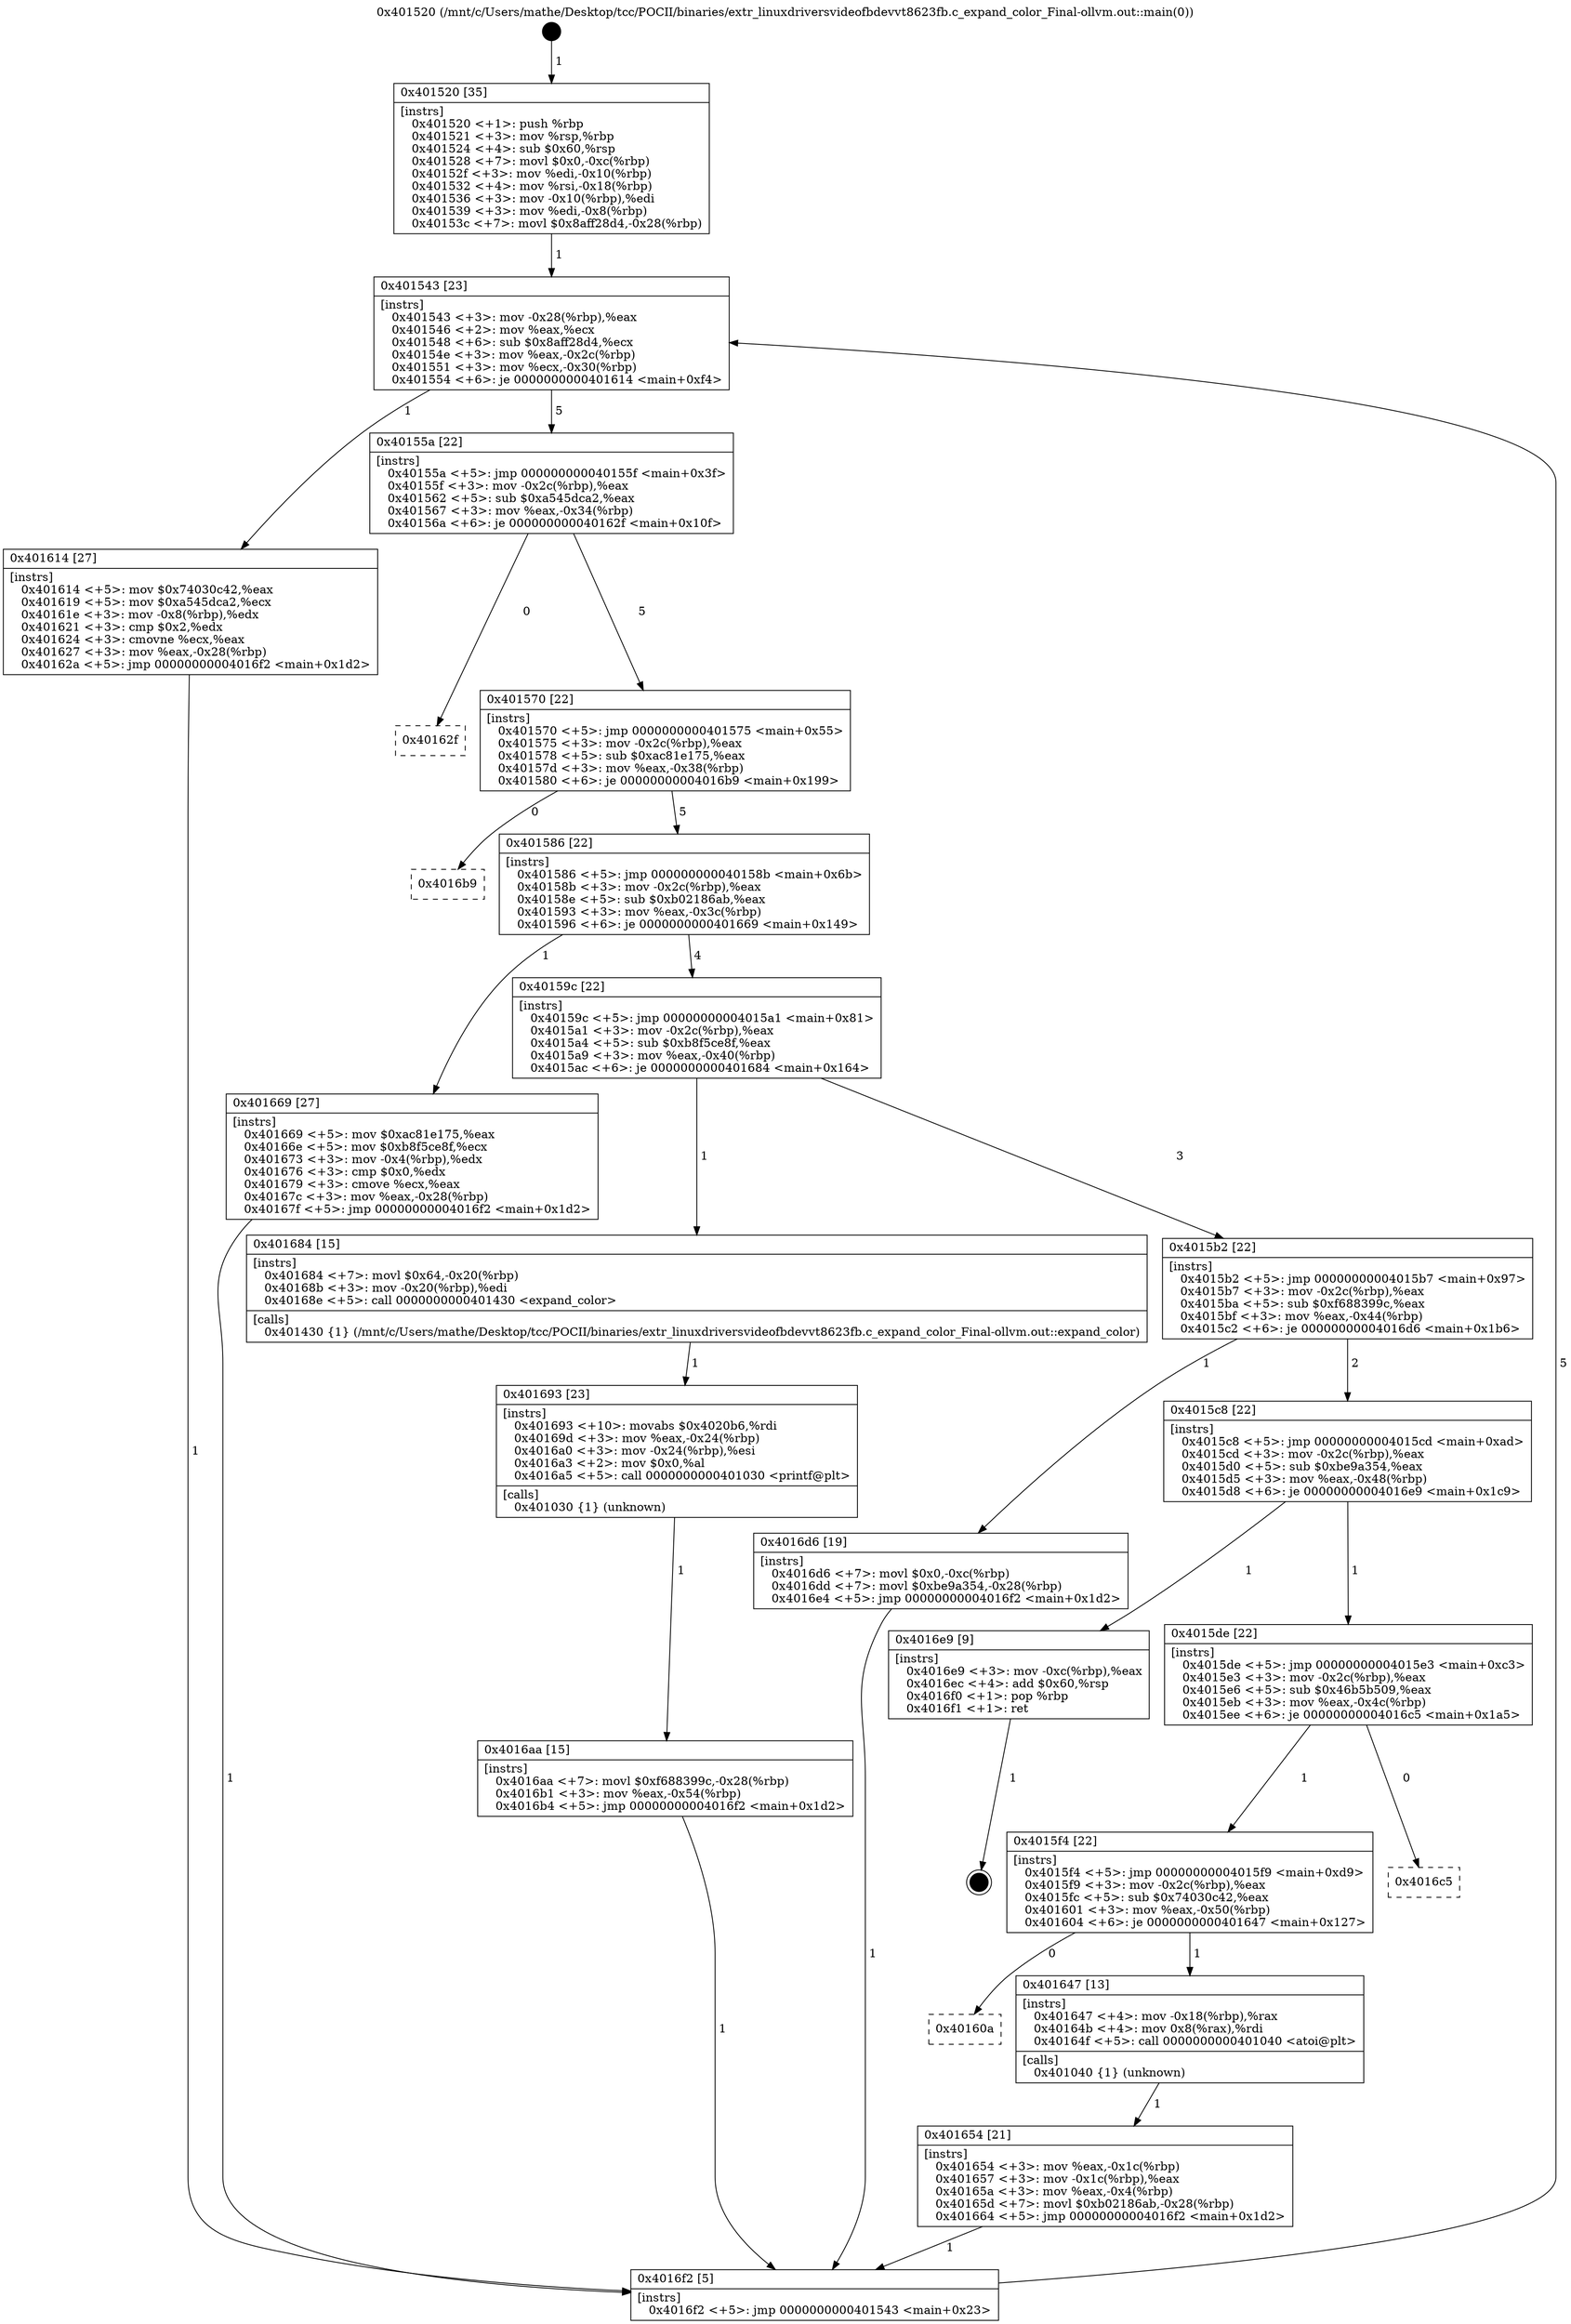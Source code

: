 digraph "0x401520" {
  label = "0x401520 (/mnt/c/Users/mathe/Desktop/tcc/POCII/binaries/extr_linuxdriversvideofbdevvt8623fb.c_expand_color_Final-ollvm.out::main(0))"
  labelloc = "t"
  node[shape=record]

  Entry [label="",width=0.3,height=0.3,shape=circle,fillcolor=black,style=filled]
  "0x401543" [label="{
     0x401543 [23]\l
     | [instrs]\l
     &nbsp;&nbsp;0x401543 \<+3\>: mov -0x28(%rbp),%eax\l
     &nbsp;&nbsp;0x401546 \<+2\>: mov %eax,%ecx\l
     &nbsp;&nbsp;0x401548 \<+6\>: sub $0x8aff28d4,%ecx\l
     &nbsp;&nbsp;0x40154e \<+3\>: mov %eax,-0x2c(%rbp)\l
     &nbsp;&nbsp;0x401551 \<+3\>: mov %ecx,-0x30(%rbp)\l
     &nbsp;&nbsp;0x401554 \<+6\>: je 0000000000401614 \<main+0xf4\>\l
  }"]
  "0x401614" [label="{
     0x401614 [27]\l
     | [instrs]\l
     &nbsp;&nbsp;0x401614 \<+5\>: mov $0x74030c42,%eax\l
     &nbsp;&nbsp;0x401619 \<+5\>: mov $0xa545dca2,%ecx\l
     &nbsp;&nbsp;0x40161e \<+3\>: mov -0x8(%rbp),%edx\l
     &nbsp;&nbsp;0x401621 \<+3\>: cmp $0x2,%edx\l
     &nbsp;&nbsp;0x401624 \<+3\>: cmovne %ecx,%eax\l
     &nbsp;&nbsp;0x401627 \<+3\>: mov %eax,-0x28(%rbp)\l
     &nbsp;&nbsp;0x40162a \<+5\>: jmp 00000000004016f2 \<main+0x1d2\>\l
  }"]
  "0x40155a" [label="{
     0x40155a [22]\l
     | [instrs]\l
     &nbsp;&nbsp;0x40155a \<+5\>: jmp 000000000040155f \<main+0x3f\>\l
     &nbsp;&nbsp;0x40155f \<+3\>: mov -0x2c(%rbp),%eax\l
     &nbsp;&nbsp;0x401562 \<+5\>: sub $0xa545dca2,%eax\l
     &nbsp;&nbsp;0x401567 \<+3\>: mov %eax,-0x34(%rbp)\l
     &nbsp;&nbsp;0x40156a \<+6\>: je 000000000040162f \<main+0x10f\>\l
  }"]
  "0x4016f2" [label="{
     0x4016f2 [5]\l
     | [instrs]\l
     &nbsp;&nbsp;0x4016f2 \<+5\>: jmp 0000000000401543 \<main+0x23\>\l
  }"]
  "0x401520" [label="{
     0x401520 [35]\l
     | [instrs]\l
     &nbsp;&nbsp;0x401520 \<+1\>: push %rbp\l
     &nbsp;&nbsp;0x401521 \<+3\>: mov %rsp,%rbp\l
     &nbsp;&nbsp;0x401524 \<+4\>: sub $0x60,%rsp\l
     &nbsp;&nbsp;0x401528 \<+7\>: movl $0x0,-0xc(%rbp)\l
     &nbsp;&nbsp;0x40152f \<+3\>: mov %edi,-0x10(%rbp)\l
     &nbsp;&nbsp;0x401532 \<+4\>: mov %rsi,-0x18(%rbp)\l
     &nbsp;&nbsp;0x401536 \<+3\>: mov -0x10(%rbp),%edi\l
     &nbsp;&nbsp;0x401539 \<+3\>: mov %edi,-0x8(%rbp)\l
     &nbsp;&nbsp;0x40153c \<+7\>: movl $0x8aff28d4,-0x28(%rbp)\l
  }"]
  Exit [label="",width=0.3,height=0.3,shape=circle,fillcolor=black,style=filled,peripheries=2]
  "0x40162f" [label="{
     0x40162f\l
  }", style=dashed]
  "0x401570" [label="{
     0x401570 [22]\l
     | [instrs]\l
     &nbsp;&nbsp;0x401570 \<+5\>: jmp 0000000000401575 \<main+0x55\>\l
     &nbsp;&nbsp;0x401575 \<+3\>: mov -0x2c(%rbp),%eax\l
     &nbsp;&nbsp;0x401578 \<+5\>: sub $0xac81e175,%eax\l
     &nbsp;&nbsp;0x40157d \<+3\>: mov %eax,-0x38(%rbp)\l
     &nbsp;&nbsp;0x401580 \<+6\>: je 00000000004016b9 \<main+0x199\>\l
  }"]
  "0x4016aa" [label="{
     0x4016aa [15]\l
     | [instrs]\l
     &nbsp;&nbsp;0x4016aa \<+7\>: movl $0xf688399c,-0x28(%rbp)\l
     &nbsp;&nbsp;0x4016b1 \<+3\>: mov %eax,-0x54(%rbp)\l
     &nbsp;&nbsp;0x4016b4 \<+5\>: jmp 00000000004016f2 \<main+0x1d2\>\l
  }"]
  "0x4016b9" [label="{
     0x4016b9\l
  }", style=dashed]
  "0x401586" [label="{
     0x401586 [22]\l
     | [instrs]\l
     &nbsp;&nbsp;0x401586 \<+5\>: jmp 000000000040158b \<main+0x6b\>\l
     &nbsp;&nbsp;0x40158b \<+3\>: mov -0x2c(%rbp),%eax\l
     &nbsp;&nbsp;0x40158e \<+5\>: sub $0xb02186ab,%eax\l
     &nbsp;&nbsp;0x401593 \<+3\>: mov %eax,-0x3c(%rbp)\l
     &nbsp;&nbsp;0x401596 \<+6\>: je 0000000000401669 \<main+0x149\>\l
  }"]
  "0x401693" [label="{
     0x401693 [23]\l
     | [instrs]\l
     &nbsp;&nbsp;0x401693 \<+10\>: movabs $0x4020b6,%rdi\l
     &nbsp;&nbsp;0x40169d \<+3\>: mov %eax,-0x24(%rbp)\l
     &nbsp;&nbsp;0x4016a0 \<+3\>: mov -0x24(%rbp),%esi\l
     &nbsp;&nbsp;0x4016a3 \<+2\>: mov $0x0,%al\l
     &nbsp;&nbsp;0x4016a5 \<+5\>: call 0000000000401030 \<printf@plt\>\l
     | [calls]\l
     &nbsp;&nbsp;0x401030 \{1\} (unknown)\l
  }"]
  "0x401669" [label="{
     0x401669 [27]\l
     | [instrs]\l
     &nbsp;&nbsp;0x401669 \<+5\>: mov $0xac81e175,%eax\l
     &nbsp;&nbsp;0x40166e \<+5\>: mov $0xb8f5ce8f,%ecx\l
     &nbsp;&nbsp;0x401673 \<+3\>: mov -0x4(%rbp),%edx\l
     &nbsp;&nbsp;0x401676 \<+3\>: cmp $0x0,%edx\l
     &nbsp;&nbsp;0x401679 \<+3\>: cmove %ecx,%eax\l
     &nbsp;&nbsp;0x40167c \<+3\>: mov %eax,-0x28(%rbp)\l
     &nbsp;&nbsp;0x40167f \<+5\>: jmp 00000000004016f2 \<main+0x1d2\>\l
  }"]
  "0x40159c" [label="{
     0x40159c [22]\l
     | [instrs]\l
     &nbsp;&nbsp;0x40159c \<+5\>: jmp 00000000004015a1 \<main+0x81\>\l
     &nbsp;&nbsp;0x4015a1 \<+3\>: mov -0x2c(%rbp),%eax\l
     &nbsp;&nbsp;0x4015a4 \<+5\>: sub $0xb8f5ce8f,%eax\l
     &nbsp;&nbsp;0x4015a9 \<+3\>: mov %eax,-0x40(%rbp)\l
     &nbsp;&nbsp;0x4015ac \<+6\>: je 0000000000401684 \<main+0x164\>\l
  }"]
  "0x401654" [label="{
     0x401654 [21]\l
     | [instrs]\l
     &nbsp;&nbsp;0x401654 \<+3\>: mov %eax,-0x1c(%rbp)\l
     &nbsp;&nbsp;0x401657 \<+3\>: mov -0x1c(%rbp),%eax\l
     &nbsp;&nbsp;0x40165a \<+3\>: mov %eax,-0x4(%rbp)\l
     &nbsp;&nbsp;0x40165d \<+7\>: movl $0xb02186ab,-0x28(%rbp)\l
     &nbsp;&nbsp;0x401664 \<+5\>: jmp 00000000004016f2 \<main+0x1d2\>\l
  }"]
  "0x401684" [label="{
     0x401684 [15]\l
     | [instrs]\l
     &nbsp;&nbsp;0x401684 \<+7\>: movl $0x64,-0x20(%rbp)\l
     &nbsp;&nbsp;0x40168b \<+3\>: mov -0x20(%rbp),%edi\l
     &nbsp;&nbsp;0x40168e \<+5\>: call 0000000000401430 \<expand_color\>\l
     | [calls]\l
     &nbsp;&nbsp;0x401430 \{1\} (/mnt/c/Users/mathe/Desktop/tcc/POCII/binaries/extr_linuxdriversvideofbdevvt8623fb.c_expand_color_Final-ollvm.out::expand_color)\l
  }"]
  "0x4015b2" [label="{
     0x4015b2 [22]\l
     | [instrs]\l
     &nbsp;&nbsp;0x4015b2 \<+5\>: jmp 00000000004015b7 \<main+0x97\>\l
     &nbsp;&nbsp;0x4015b7 \<+3\>: mov -0x2c(%rbp),%eax\l
     &nbsp;&nbsp;0x4015ba \<+5\>: sub $0xf688399c,%eax\l
     &nbsp;&nbsp;0x4015bf \<+3\>: mov %eax,-0x44(%rbp)\l
     &nbsp;&nbsp;0x4015c2 \<+6\>: je 00000000004016d6 \<main+0x1b6\>\l
  }"]
  "0x40160a" [label="{
     0x40160a\l
  }", style=dashed]
  "0x4016d6" [label="{
     0x4016d6 [19]\l
     | [instrs]\l
     &nbsp;&nbsp;0x4016d6 \<+7\>: movl $0x0,-0xc(%rbp)\l
     &nbsp;&nbsp;0x4016dd \<+7\>: movl $0xbe9a354,-0x28(%rbp)\l
     &nbsp;&nbsp;0x4016e4 \<+5\>: jmp 00000000004016f2 \<main+0x1d2\>\l
  }"]
  "0x4015c8" [label="{
     0x4015c8 [22]\l
     | [instrs]\l
     &nbsp;&nbsp;0x4015c8 \<+5\>: jmp 00000000004015cd \<main+0xad\>\l
     &nbsp;&nbsp;0x4015cd \<+3\>: mov -0x2c(%rbp),%eax\l
     &nbsp;&nbsp;0x4015d0 \<+5\>: sub $0xbe9a354,%eax\l
     &nbsp;&nbsp;0x4015d5 \<+3\>: mov %eax,-0x48(%rbp)\l
     &nbsp;&nbsp;0x4015d8 \<+6\>: je 00000000004016e9 \<main+0x1c9\>\l
  }"]
  "0x401647" [label="{
     0x401647 [13]\l
     | [instrs]\l
     &nbsp;&nbsp;0x401647 \<+4\>: mov -0x18(%rbp),%rax\l
     &nbsp;&nbsp;0x40164b \<+4\>: mov 0x8(%rax),%rdi\l
     &nbsp;&nbsp;0x40164f \<+5\>: call 0000000000401040 \<atoi@plt\>\l
     | [calls]\l
     &nbsp;&nbsp;0x401040 \{1\} (unknown)\l
  }"]
  "0x4016e9" [label="{
     0x4016e9 [9]\l
     | [instrs]\l
     &nbsp;&nbsp;0x4016e9 \<+3\>: mov -0xc(%rbp),%eax\l
     &nbsp;&nbsp;0x4016ec \<+4\>: add $0x60,%rsp\l
     &nbsp;&nbsp;0x4016f0 \<+1\>: pop %rbp\l
     &nbsp;&nbsp;0x4016f1 \<+1\>: ret\l
  }"]
  "0x4015de" [label="{
     0x4015de [22]\l
     | [instrs]\l
     &nbsp;&nbsp;0x4015de \<+5\>: jmp 00000000004015e3 \<main+0xc3\>\l
     &nbsp;&nbsp;0x4015e3 \<+3\>: mov -0x2c(%rbp),%eax\l
     &nbsp;&nbsp;0x4015e6 \<+5\>: sub $0x46b5b509,%eax\l
     &nbsp;&nbsp;0x4015eb \<+3\>: mov %eax,-0x4c(%rbp)\l
     &nbsp;&nbsp;0x4015ee \<+6\>: je 00000000004016c5 \<main+0x1a5\>\l
  }"]
  "0x4015f4" [label="{
     0x4015f4 [22]\l
     | [instrs]\l
     &nbsp;&nbsp;0x4015f4 \<+5\>: jmp 00000000004015f9 \<main+0xd9\>\l
     &nbsp;&nbsp;0x4015f9 \<+3\>: mov -0x2c(%rbp),%eax\l
     &nbsp;&nbsp;0x4015fc \<+5\>: sub $0x74030c42,%eax\l
     &nbsp;&nbsp;0x401601 \<+3\>: mov %eax,-0x50(%rbp)\l
     &nbsp;&nbsp;0x401604 \<+6\>: je 0000000000401647 \<main+0x127\>\l
  }"]
  "0x4016c5" [label="{
     0x4016c5\l
  }", style=dashed]
  Entry -> "0x401520" [label=" 1"]
  "0x401543" -> "0x401614" [label=" 1"]
  "0x401543" -> "0x40155a" [label=" 5"]
  "0x401614" -> "0x4016f2" [label=" 1"]
  "0x401520" -> "0x401543" [label=" 1"]
  "0x4016f2" -> "0x401543" [label=" 5"]
  "0x4016e9" -> Exit [label=" 1"]
  "0x40155a" -> "0x40162f" [label=" 0"]
  "0x40155a" -> "0x401570" [label=" 5"]
  "0x4016d6" -> "0x4016f2" [label=" 1"]
  "0x401570" -> "0x4016b9" [label=" 0"]
  "0x401570" -> "0x401586" [label=" 5"]
  "0x4016aa" -> "0x4016f2" [label=" 1"]
  "0x401586" -> "0x401669" [label=" 1"]
  "0x401586" -> "0x40159c" [label=" 4"]
  "0x401693" -> "0x4016aa" [label=" 1"]
  "0x40159c" -> "0x401684" [label=" 1"]
  "0x40159c" -> "0x4015b2" [label=" 3"]
  "0x401684" -> "0x401693" [label=" 1"]
  "0x4015b2" -> "0x4016d6" [label=" 1"]
  "0x4015b2" -> "0x4015c8" [label=" 2"]
  "0x401669" -> "0x4016f2" [label=" 1"]
  "0x4015c8" -> "0x4016e9" [label=" 1"]
  "0x4015c8" -> "0x4015de" [label=" 1"]
  "0x401654" -> "0x4016f2" [label=" 1"]
  "0x4015de" -> "0x4016c5" [label=" 0"]
  "0x4015de" -> "0x4015f4" [label=" 1"]
  "0x401647" -> "0x401654" [label=" 1"]
  "0x4015f4" -> "0x401647" [label=" 1"]
  "0x4015f4" -> "0x40160a" [label=" 0"]
}
